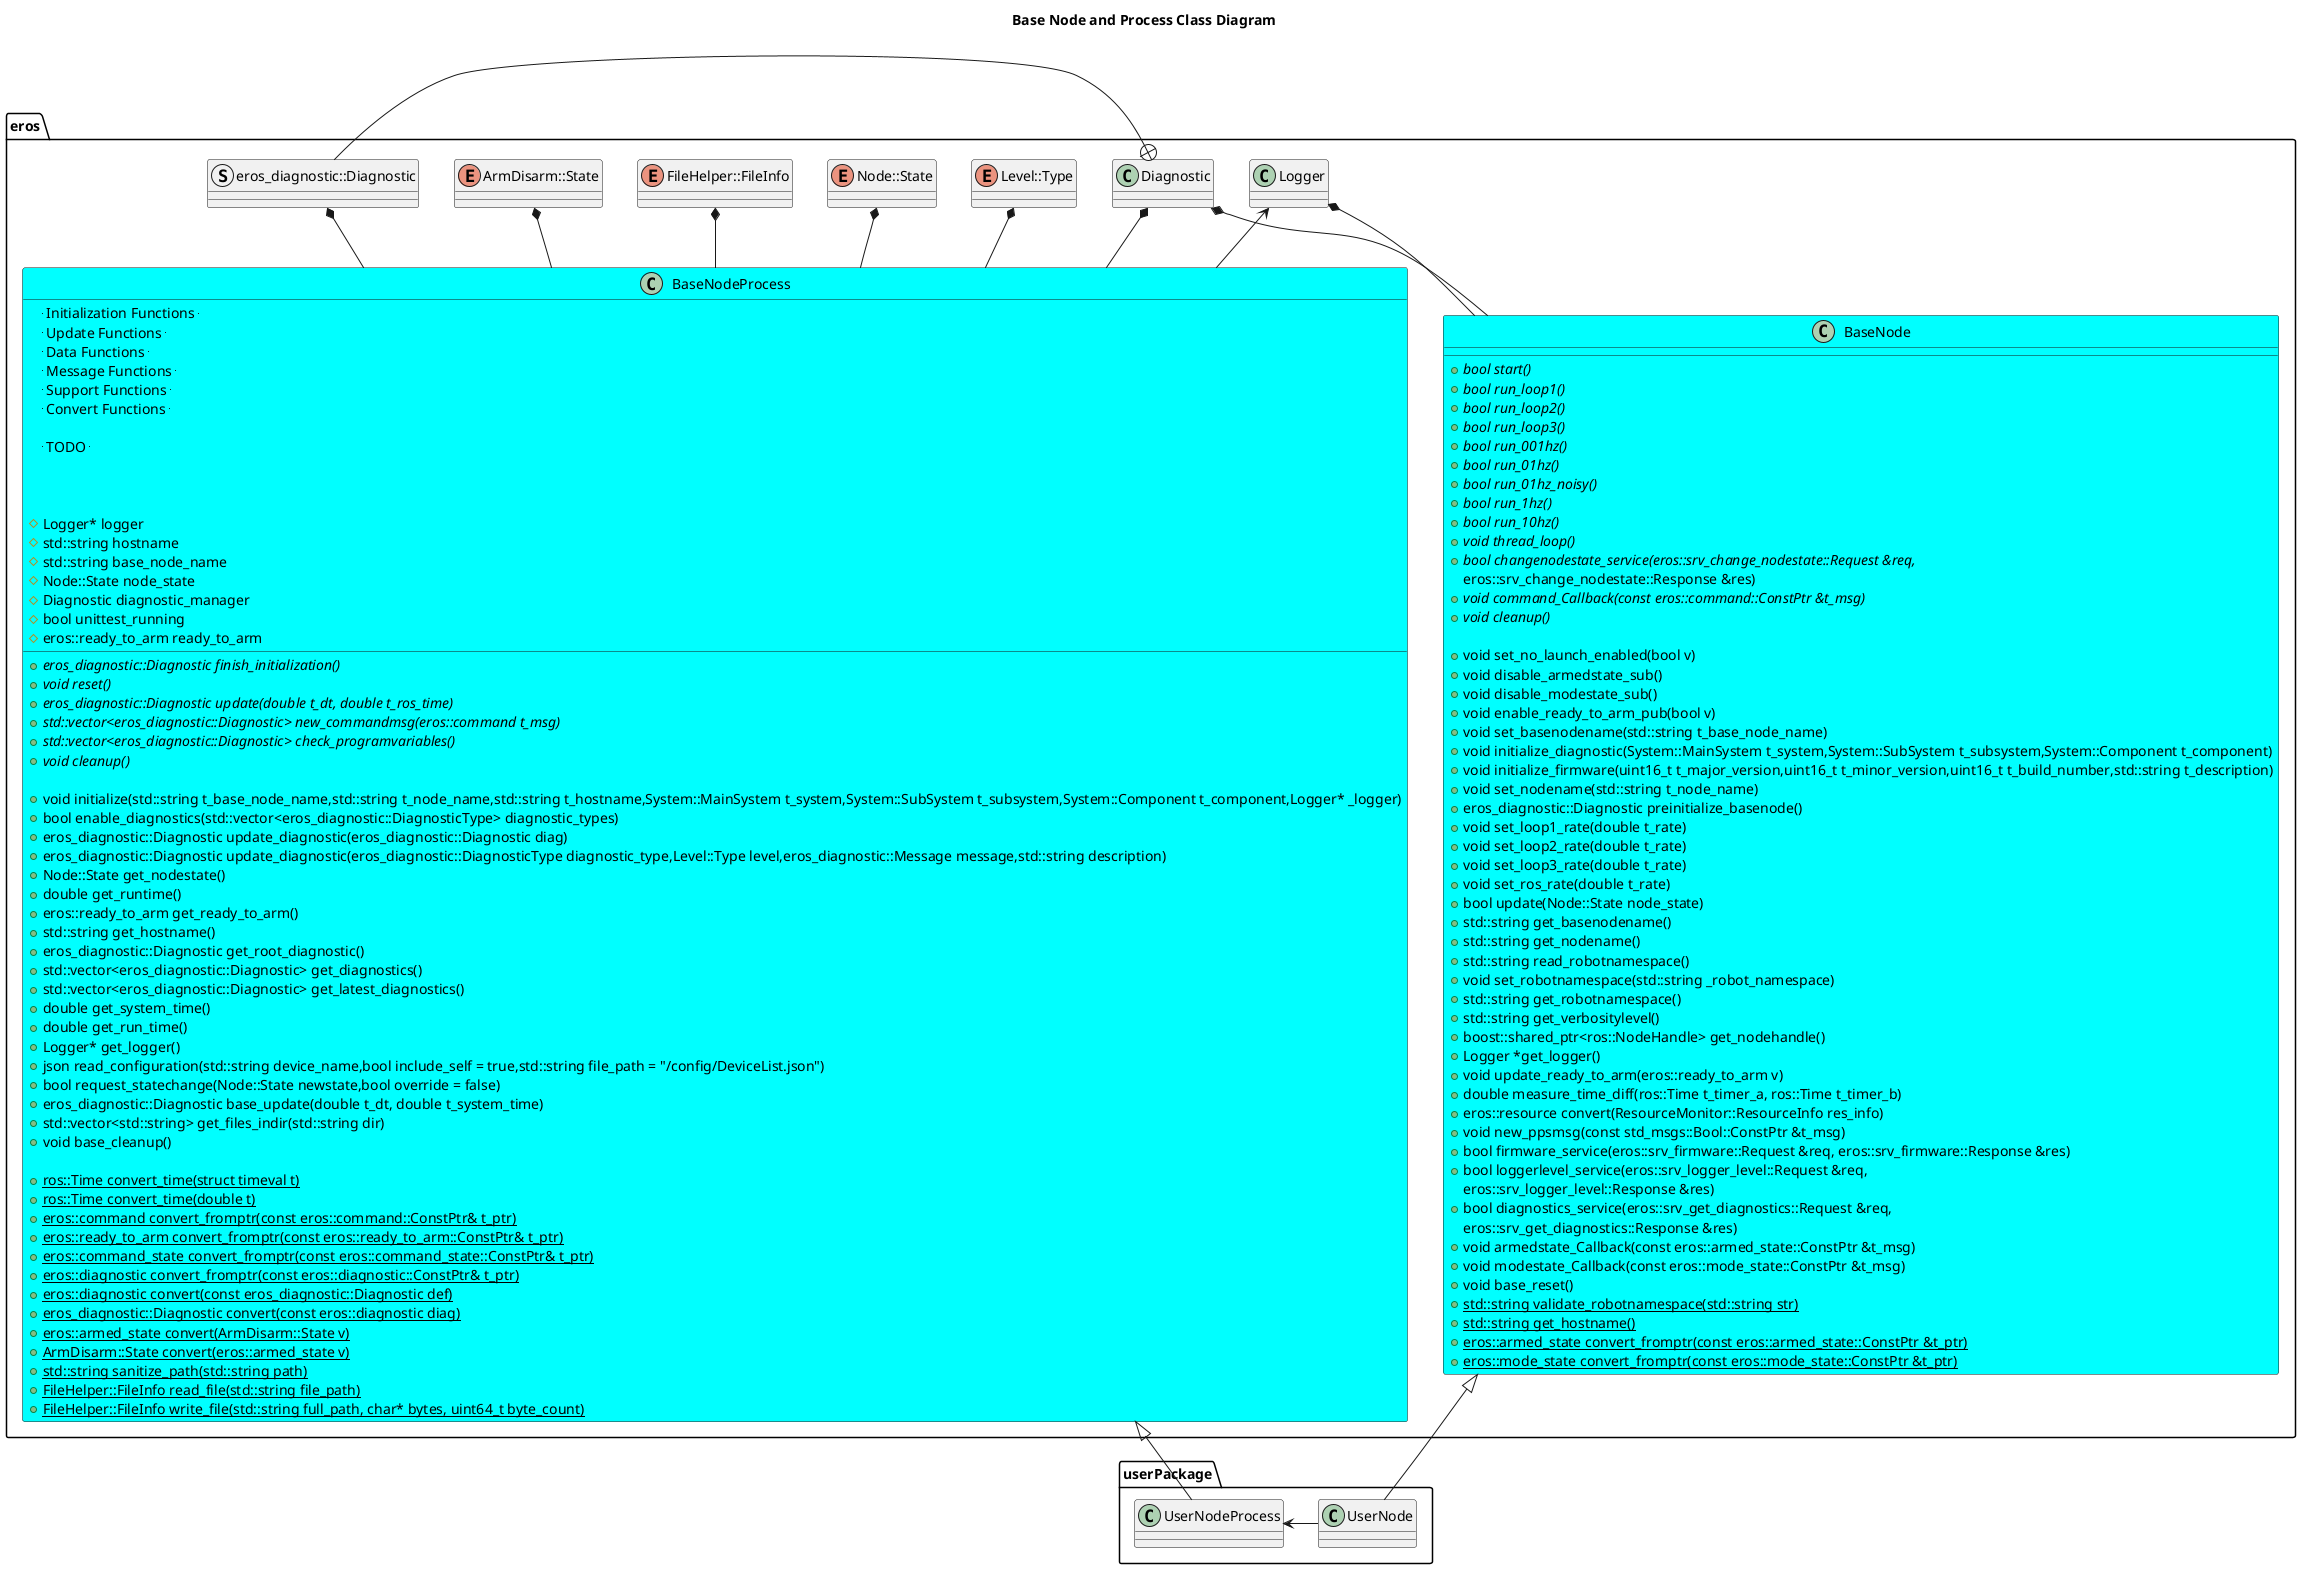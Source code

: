 @startuml
title Base Node and Process Class Diagram
package eros {
    together {
        enum Level::Type
        struct eros_diagnostic::Diagnostic
        enum Node::State
        class Logger
        enum ArmDisarm::State
        enum FileHelper::FileInfo
        class Diagnostic
    }

    Logger <-- BaseNodeProcess
    Level::Type *-- BaseNodeProcess
    eros_diagnostic::Diagnostic *-- BaseNodeProcess
    Node::State *-- BaseNodeProcess
    ArmDisarm::State *-- BaseNodeProcess
    FileHelper::FileInfo *-- BaseNodeProcess
    Diagnostic *-- BaseNodeProcess
    Diagnostic *-- BaseNode
    Logger *-- BaseNode
    Diagnostic +- eros_diagnostic::Diagnostic
    class BaseNodeProcess #Cyan {

        -- Initialization Functions --
        -- Update Functions --
        -- Data Functions --
        -- Message Functions --
        -- Support Functions --
        -- Convert Functions --

        -- TODO --
        +{abstract} eros_diagnostic::Diagnostic finish_initialization()
        +{abstract} void reset()
        +{abstract} eros_diagnostic::Diagnostic update(double t_dt, double t_ros_time)
        +{abstract} std::vector<eros_diagnostic::Diagnostic> new_commandmsg(eros::command t_msg)
        +{abstract} std::vector<eros_diagnostic::Diagnostic> check_programvariables() 
        +{abstract} void cleanup()

        +void initialize(std::string t_base_node_name,std::string t_node_name,std::string t_hostname,System::MainSystem t_system,System::SubSystem t_subsystem,System::Component t_component,Logger* _logger)
        +bool enable_diagnostics(std::vector<eros_diagnostic::DiagnosticType> diagnostic_types)
        +eros_diagnostic::Diagnostic update_diagnostic(eros_diagnostic::Diagnostic diag)
        +eros_diagnostic::Diagnostic update_diagnostic(eros_diagnostic::DiagnosticType diagnostic_type,Level::Type level,eros_diagnostic::Message message,std::string description)
        +Node::State get_nodestate()
        +double get_runtime()
        +eros::ready_to_arm get_ready_to_arm()
        +std::string get_hostname()
        +eros_diagnostic::Diagnostic get_root_diagnostic()
        +std::vector<eros_diagnostic::Diagnostic> get_diagnostics()
        +std::vector<eros_diagnostic::Diagnostic> get_latest_diagnostics()
        +double get_system_time() 
        +double get_run_time()
        +Logger* get_logger()
        +json read_configuration(std::string device_name,bool include_self = true,std::string file_path = "~/config/DeviceList.json")
        +bool request_statechange(Node::State newstate,bool override = false)
        +eros_diagnostic::Diagnostic base_update(double t_dt, double t_system_time)
        +std::vector<std::string> get_files_indir(std::string dir)
        +void base_cleanup()

        +{static} ros::Time convert_time(struct timeval t)
        +{static} ros::Time convert_time(double t)
        +{static} eros::command convert_fromptr(const eros::command::ConstPtr& t_ptr)
        +{static} eros::ready_to_arm convert_fromptr(const eros::ready_to_arm::ConstPtr& t_ptr)
        +{static} eros::command_state convert_fromptr(const eros::command_state::ConstPtr& t_ptr)
        +{static} eros::diagnostic convert_fromptr(const eros::diagnostic::ConstPtr& t_ptr)
        +{static} eros::diagnostic convert(const eros_diagnostic::Diagnostic def)
        +{static} eros_diagnostic::Diagnostic convert(const eros::diagnostic diag)
        +{static} eros::armed_state convert(ArmDisarm::State v)
        +{static} ArmDisarm::State convert(eros::armed_state v)
        +{static} std::string sanitize_path(std::string path)
        +{static} FileHelper::FileInfo read_file(std::string file_path)
        +{static} FileHelper::FileInfo write_file(std::string full_path, char* bytes, uint64_t byte_count)

        #Logger* logger
        #std::string hostname
        #std::string base_node_name
        #Node::State node_state
        #Diagnostic diagnostic_manager
        #bool unittest_running
        #eros::ready_to_arm ready_to_arm

    }
    class BaseNode #Cyan {
        +{abstract} bool start()
        +{abstract} bool run_loop1()
        +{abstract} bool run_loop2()
        +{abstract} bool run_loop3()
        +{abstract} bool run_001hz()
        +{abstract} bool run_01hz()
        +{abstract} bool run_01hz_noisy()
        +{abstract} bool run_1hz()
        +{abstract} bool run_10hz()
        +{abstract} void thread_loop()
        +{abstract} bool changenodestate_service(eros::srv_change_nodestate::Request &req,
                                            eros::srv_change_nodestate::Response &res)
        +{abstract} void command_Callback(const eros::command::ConstPtr &t_msg)
        +{abstract} void cleanup()

        +void set_no_launch_enabled(bool v)
        +void disable_armedstate_sub()
        +void disable_modestate_sub()
        +void enable_ready_to_arm_pub(bool v)
        +void set_basenodename(std::string t_base_node_name)
        +void initialize_diagnostic(System::MainSystem t_system,System::SubSystem t_subsystem,System::Component t_component)
        +void initialize_firmware(uint16_t t_major_version,uint16_t t_minor_version,uint16_t t_build_number,std::string t_description)
        +void set_nodename(std::string t_node_name)
        +eros_diagnostic::Diagnostic preinitialize_basenode()
        +void set_loop1_rate(double t_rate)
        +void set_loop2_rate(double t_rate)
        +void set_loop3_rate(double t_rate)
        +void set_ros_rate(double t_rate)
        +bool update(Node::State node_state)
        +std::string get_basenodename()
        +std::string get_nodename()
        +std::string read_robotnamespace()
        +void set_robotnamespace(std::string _robot_namespace)
        +std::string get_robotnamespace()
        +std::string get_verbositylevel()
        +boost::shared_ptr<ros::NodeHandle> get_nodehandle()
        +Logger *get_logger()
        +void update_ready_to_arm(eros::ready_to_arm v)
        +double measure_time_diff(ros::Time t_timer_a, ros::Time t_timer_b)
        +eros::resource convert(ResourceMonitor::ResourceInfo res_info)
        +void new_ppsmsg(const std_msgs::Bool::ConstPtr &t_msg)
        +bool firmware_service(eros::srv_firmware::Request &req, eros::srv_firmware::Response &res)
        +bool loggerlevel_service(eros::srv_logger_level::Request &req,
                                eros::srv_logger_level::Response &res)
        +bool diagnostics_service(eros::srv_get_diagnostics::Request &req,
                                eros::srv_get_diagnostics::Response &res)
        +void armedstate_Callback(const eros::armed_state::ConstPtr &t_msg)
        +void modestate_Callback(const eros::mode_state::ConstPtr &t_msg)
        +void base_reset()


        +{static} std::string validate_robotnamespace(std::string str)
        +{static} std::string get_hostname()
        +{static} eros::armed_state convert_fromptr(const eros::armed_state::ConstPtr &t_ptr)
        +{static} eros::mode_state convert_fromptr(const eros::mode_state::ConstPtr &t_ptr)
    }
}
package userPackage {
    class UserNodeProcess
    class UserNode
    BaseNode <|-- UserNode
    BaseNodeProcess <|-- UserNodeProcess
    UserNode -> UserNodeProcess 
}
@enduml
